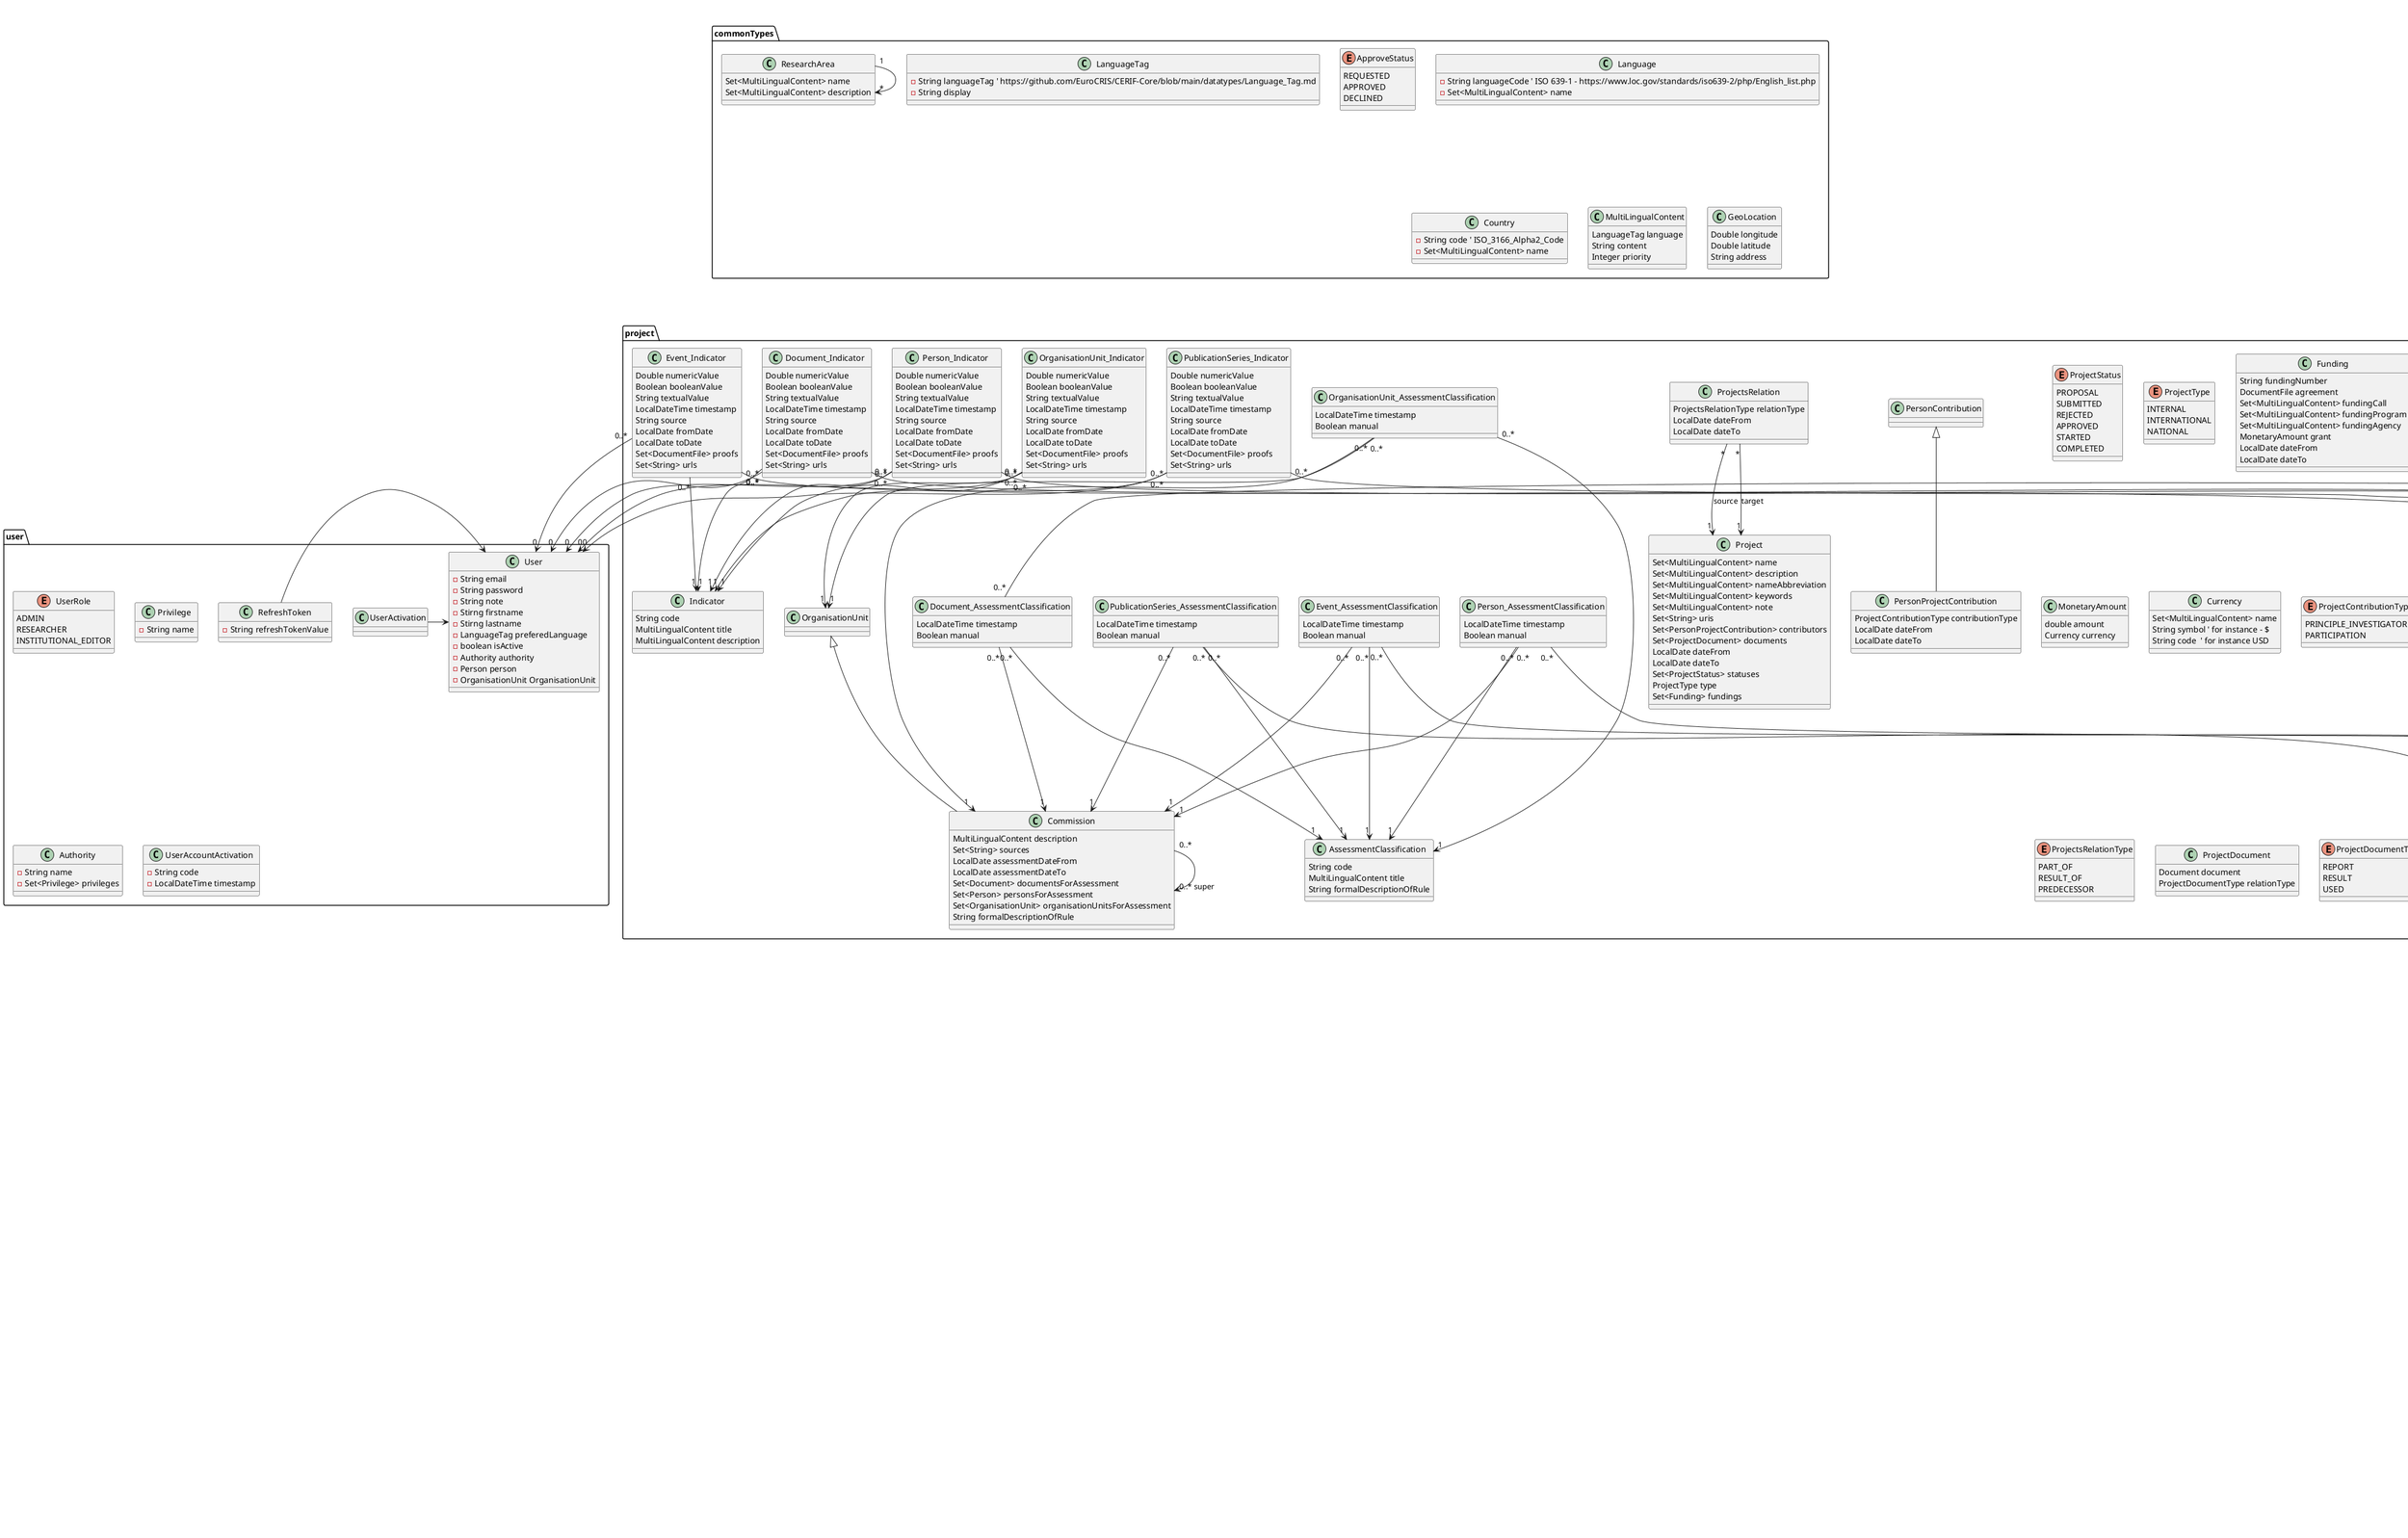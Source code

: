 @startuml teslaris

package commonTypes {

  enum ApproveStatus {
    REQUESTED
    APPROVED
    DECLINED
  }

  class Language {
    -String languageCode ' ISO 639-1 - https://www.loc.gov/standards/iso639-2/php/English_list.php
    -Set<MultiLingualContent> name
  }

  !startsub Language_Tag
    class LanguageTag {
      -String languageTag ' https://github.com/EuroCRIS/CERIF-Core/blob/main/datatypes/Language_Tag.md
      -String display
    }
  !endsub

  class Country {
    -String code ' ISO_3166_Alpha2_Code
    -Set<MultiLingualContent> name
  }

  !startsub Multilingual_Content
    class MultiLingualContent {
      LanguageTag language
      String content
      Integer priority
    }
  !endsub

  class GeoLocation {
    Double longitude
    Double latitude
    String address
  }

  class ResearchArea {
    Set<MultiLingualContent> name
    Set<MultiLingualContent> description
  }
  ResearchArea "1" --> "*" ResearchArea
}


package user {
  enum UserRole {
    ADMIN
    RESEARCHER
    INSTITUTIONAL_EDITOR
  }

  class Privilege {
    -String name
  }
  
  class Authority {
    -String name
    -Set<Privilege> privileges 
  }


  class User {
    -String email
    -String password
    -String note
    -Stirng firstname
    -Stirng lastname
    -LanguageTag preferedLanguage
    -boolean isActive
    -Authority authority
    -Person person
    -OrganisationUnit OrganisationUnit
  }

  class UserAccountActivation {
    -String code
    -LocalDateTime timestamp
  }
  UserActivation -> User

  class RefreshToken {
    -String refreshTokenValue
  }
  RefreshToken -> User
}


package person {

!startsub Person
  class Person {
    -PersonName name
    -Set<PersonName> otherNames
    +String name()
    -Set<Involvement> involvements
    -Set<ExpertiseOrSkill> expertisesAndSkills
    -Set<Prize> prizes
    -Set<MultiLingualContent> biography
    -Set<MultiLingualContent> keyword
    -String apvnt
    -String eCrisId
    -String eNaukaId
    -String orcid
    -String scopusAuthorId
    -Integer oldId
    -Set<ResearchArea> researchAreas
    -ApproveStatus approveStatus
  }
!endsub
  
  class PersonName {
    -String firstname
    -String otherName
    -String lastname
    -LocalDate dateFrom
    -LocalDate dateTo
  }

  class PersonalInfo {
    -LocalDate localBirth
    -String placeOfBrith
    -Sex sex
    -PostalAddress postalAddress
    -Contact contact
  }

  class Contact {
      -String contactEmail
      -String phoneNumber
  }

  class PostalAddress {
     -Country country
     -Set<MultiLingualContent> streetAndNumber
     -Set<MultiLingualContent> city
  }

  class Involvement {
    -LocalDate dateFrom
    -LocalDate dateTo
    -ApproveStatus approveStatus
    -Set<DocumentFile> proofs
    -InvolvementType involvementType
    -Set<MultiLingualContent> affiliationStatement
    ' an entity OrganisationUnit can be linked with Involvement, or it should be only specified in affiliationStatement
    ' it means if I studied in Germany, that institution record wouldn't be created in the database, it will be only specified in affiliationStatement
  }

  enum InvolvementType {
      STUDIED_AT
      COMPLETED_COURSE_AT
      POSTDOC_AT
      MEMBER_OF
      EMPLOYED_AT
      HIRED_BY ' or selfemployed
  }

  Involvement "*" --> "1" Person : person
  Involvement "*" --> "0..1" OrganisationUnit : orgUnit


  class Education extends Involvement {
    -Set<MultiLingualContent> thesisTitle
    -Set<MultiLingualContent> title
    -Set<MultiLingualContent> shortTitle
  }

  class Employment extends Involvement {
    -Position position
    -Set<MultiLingualContent> title
    -Set<MultiLingualContent> role
  }

  class Membership extends Involvement {
      -Set<MultiLingualContent> contributionDescription
      -Set<MultiLingualContent> role
  }

  class ExpertiseOrSkill {
    Set<MultiLingualContent> name
    Set<MultiLingualContent> description
    Set<DocumentFile> proofs
  }

  class LanguageKnowledge extends ExpertiseOrSkill {
      Language language
    '  int speakingLevel
    '  int readingLevel
    '  int writingLevel
  }
  ' the another example of expertise might be usage of some complex piece of equipment

  class Prize {
    Set<MultiLingualContent> title
    Set<MultiLingualContent> description
    Set<DocumentFile> proofs
    LocalDate date
  }

  enum Sex {
    MALE
    FEMALE
  }

}

package institution {
  !startsub Organisation_Unit
    class OrganisationUnit {
      -Set<MultiLingualContent> name
      -String nameAbbreviation
      -Set<MultiLingualContent> keyword
      -Set<ResearchArea> researchAreas
      -GeoLocation location
      -ApproveStatus approveStatus
      -Integer oldId
      -String scopusAfid
    }
  !endsub

  OrganisationUnitsRelation "*" --> "0..1" OrganisationUnit : source
  OrganisationUnitsRelation "*" --> "0..1" OrganisationUnit : target

  class OrganisationUnitsRelation {
    Set<MultiLingualContent> sourceAffiliationStatement
    Set<MultiLingualContent> targetAffiliationStatement
    OrganisationUnitRelationType relationType
    LocalDate dateFrom
    LocalDate dateTo
    ApproveStatus approveStatus
    Set<DocumentFile> proofs
  }


  enum OrganisationUnitsRelationType {
    BELONGS_TO
    MEMBER_OF
  }

}

package document {

  !startsub Person_Contribution
    enum DocumentContributionType {
      AUTHOR
      EDITOR
      REVIEWER
      ADVISOR
      ' TODO: check contribution types at https://credit.niso.org/ and https://github.com/EuroCRIS/CERIF-Vocabularies/blob/master/PersonOutputContributions.xml
    }
  !endsub

  class Publisher {
    -Set<MultiLingualContent> name
    -Set<MultiLingualContent> place
    -Set<MultiLingualContent> state
  }

  !startsub Person_Contribution
    class PersonContribution {
      -Person person
      -Set<MultiLingualContent> contributionDescription
      -AffiliationStatement affiliationStatement
      -Set<OrganisationUnit> institutions
      -Integer orderNumber
      -ApproveStatus approveStatus
      ' TODO: maybe we need here a new enumeration, whether contribution is claimed or not by author
    }

    PersonContribution "*" --> "0..1" OrganisationUnit
    PersonContribution "*" --> "1" Person
    PersonContribution "1" --> "0..1" AffiliationStatement
  !endsub

  !startsub Person_Contribution
    class AffiliationStatement {
      Set<MultiLingualContent> displayAffiliationStatement
      PersonName displayPersonName
      PostalAddress address
      Contact contact
    }
  !endsub

  !startsub Person_Document_Contribution
    class PersonDocumentContribution extends PersonContribution {
      -DocumentContributionType contributionType
      -boolean mainContributor
      -boolean correspondingContributor
    }
  !endsub

  !startsub Person_Contribution
    class DocumentFile {
      String filename
      String serverFilename
      Set<MultiLingualContent> description
      String mimeType
      Long fileSize
      ResourceType resourceType
      License license
    }
  !endsub

  enum License {
    BSD
    CREATIVE_COMMONS
    APACHE
  }

  enum ResourceType {
    PREPRINT
    OFFICIAL_PUBLICATION
    SUPPLEMENT
  }

  !startsub Document
    class Document {
      -Set<MultiLingualContent> title
      -Set<MultiLingualContent> subTitle
      -Set<MultiLingualContent> description
      -Set<MultiLingualContent> note
      -Set<PersonDocumentContribution> contributors
      -Set<String> uris
      -String documentDate
      -Set<DocumentFile> fileItems
      -Set<DocumentFile> proof
      -Set<MultiLingualContent> keywords
      -ApproveStatus approveStatus
      -String note
      -String doi
      -String scopusId
      -Integer oldId
    }
  !endsub

  class ProceedingsPublication extends Document {
    -String startPage;
    -String endPage;
    -Integer numberOfPages
    -String articleNumber
  }

  class Proceedings extends Document {
    -String eISBN
    -String printISBN
    -Integer numberOfPages
    -Set<LanguageTag> languages
    -String publicationSeriesVolume
    -String publicationSeriesIssue
  }

  class Conference extends Event{
    -String number
    -String fee
  }

  !startsub Event
    class Event {
      -Set<MultiLingualContent> name
      -Set<MultiLingualContent> nameAbbreviation
      -Set<MultiLingualContent> description
      -Set<MultiLingualContent> keywords
      -Boolean serialEvent
      -LocalDate dateFrom
      -LocalDate dateTo
      -Set<MultiLingualContent> state
      -Set<MultiLingualContent> place
      -Set<PersonEventContribution> contributors
      -Integer oldId
    }
  !endsub

  enum EventContributionType {
     ORGANIZATION_BOARD_CHAIR
     ORGANIZATION_BOARD_MEMBER
     REVIEWER
     PROGRAMME_BOARD_MEMBER  ' TODO: check other types here - https://github.com/EuroCRIS/CERIF-Vocabularies/blob/master/PersonEventInvolvements.xml
     SPEAKER
     PANELISTS
     CHAIR
     AUDIENCE
     DEMONSTRATOR
  }

  class PersonEventContribution extends PersonContribution {
     -EventContributionType contributionType
  }

  EventsRelation "*" --> "0..1" Event : source
  EventsRelation "*" --> "0..1" Event : target

  class EventsRelation {
    EventsRelationType relationType
  }


  enum EventsRelationType {
    PART_OF
' the relation type above is used to link one event which is part of the another event (for instance, workshop at a conference)
    BELONGS_TO_SERIES
' the relation type above is used to link an event occurence (conference, for instance ICIST 2023) with event series (event with data property serialEvent=true, for instance ICIST)
    COLLOCATED_WITH
' the relation type above is used to link two events organized together
  }

  ProceedingsPublication "1..*" --> "1" Proceedings
' Proceedings "1..*" --> "1" Conference the relation below should replace this one. However, the conference should have one or more linked proceedings,
' but also any event (for instance plenary presentation is an event which is part of conference) could have linked documents (presentation, dataset, etc.)
  
  !startsub Document
    Document "*" --> "0..1" Event
    Document "*" --> "1..*" PersonDocumentContribution
  !endsub
  
  Proceedings "1..*" --> "0..1" PublicationSeries : publicationSeries

  !startsub Journal_Publication
    class JournalPublication extends Document {
      -String startPage;
      -String endPage;
      -Integer numberOfPages
      -String articleNumber
      -String volume
      -String issue
    }
  !endsub

  class PublicationSeries {
    -String eISSN
    -String printISSN
    -Set<PersonJournalContribution> contributors
    -Set<LanguageTag> languages
    -Set<MultiLingualContent> name
    -Set<MultiLingualContent> nameAbbreviation
    -Integer oldId
  }

  class Journal extends PublicationSeries {
  }

  class BookSeries extends PublicationSeries {
    ' for instance https://www.springer.com/gp/computer-science/lncs
  }

  class PersonJournalContribution extends PersonContribution {
    -JournalContributionType contributionType
    -LocalDate dateFrom
    -LocalDate dateTo
  }

  enum JournalContributionType {
    EDITOR
    ASSOCIATE_EDITOR
    REVIEWER
    SCIENTIFIC_BOARD_MEMBER
  }


  JournalPublication "1..*" --> "1" Journal

  class MonographPublication extends Document {
    -String startPage;
	-String endPage
    -Integer numberOfPages
    -String articleNumber
  }

  class Monograph extends Document {
    -String printISBN
    -String eISBN
    -Integer numberOfPages
    -String volume
    ' volume and number are defined only in the case publicationSeries is defined.
    ' We can even model that with link entity PublicationToPublicationSeriesRelation (with volume and number)
    -String number
    -Set<LanguageTag> languages
    -ResearchArea researchArea
  }

  Monograph "1..*" --> "0..1" PublicationSeries : publicationSeries

  MonographPublication "1..*" --> "1" Monograph

  class Patent extends Document {
    -String number;
  }

  class InformativeAttachment extends Document {
  }

  class EncyclopedicContribution extends Document {
  }

  class LexicographicContribution extends Document {
  }

  class ScientificCritic extends Document {
  }

  ScientificCritic "1..*" --> "1" Journal

  ScientificCritic "1..*" --> "1" Monograph

  ScientificCritic "1..*" --> "1" Proceedings

  class Polemics extends Document {
  }

  Polemics "1..*" --> "1" Journal

  Polemics "1..*" --> "1" Monograph

  Polemics "1..*" --> "1" Proceedings

  class Thesis extends Document {
    -OrganisationUnit OrganisationUnit
    -ThesisCategory category
    -Integer numberOfPages
    -Set<LanguageTag> languages
    -ResearchArea researchArea
  }

  class Dataset extends Document {
    -String internalNumber
  }

  class Software extends Document {
    -String internalNumber
  }

  enum ThesisCategory {
    MR
    PHD
    MASTER
    BACHELOR
  }


  Document "1" --> "1..*" PersonDocumentContribution
  Journal "1" --> "1..*" PersonJournalContribution
  Event "1" --> "1..*" PersonEventContribution
  Thesis "0..*" --> "1" Publisher
  Monograph "0..*" --> "1" Publisher
  Proceedings "0..*" --> "1" Publisher
  Patent "0..*" --> "1" Publisher
  Dataset "0..*" --> "1" Publisher
  Software "0..*" --> "1" Publisher


  DocumentsRelation "*" --> "0..1" Document : source
  DocumentsRelation "*" --> "0..1" Document : target

  class DocumentsRelation {
    DocumentsRelationType relationType
  }


  enum DocumentsRelationType {
    PART_OF
    USED_BY
    CITED_BY
    RESULT_OF
  }

}

package project {

  class Project {
    Set<MultiLingualContent> name
    Set<MultiLingualContent> description
    Set<MultiLingualContent> nameAbbreviation
    Set<MultiLingualContent> keywords
    Set<MultiLingualContent> note
    Set<String> uris
    Set<PersonProjectContribution> contributors
    Set<ProjectDocument> documents
    LocalDate dateFrom
    LocalDate dateTo
    Set<ProjectStatus> statuses
    ProjectType type
    Set<Funding> fundings
  }

  enum ProjectStatus {
    PROPOSAL
    SUBMITTED
    REJECTED
    APPROVED
    STARTED
    COMPLETED
  }

  enum ProjectType {
    INTERNAL
    INTERNATIONAL
    NATIONAL
  }

  class Funding {
    String fundingNumber
    DocumentFile agreement
    Set<MultiLingualContent> fundingCall
    Set<MultiLingualContent> fundingProgram
    Set<MultiLingualContent> fundingAgency
    MonetaryAmount grant
    LocalDate dateFrom
    LocalDate dateTo
  }

  class MonetaryAmount {
    double amount
    Currency currency
  }

  class Currency {
    Set<MultiLingualContent> name
    String symbol ' for instance - $
    String code  ' for instance USD
  }

  class PersonProjectContribution extends PersonContribution {
    ProjectContributionType contributionType
    LocalDate dateFrom
    LocalDate dateTo
  }

  enum ProjectContributionType {
    PRINCIPLE_INVESTIGATOR
    PARTICIPATION
  }

  ProjectsRelation "*" --> "1" Project : source
  ProjectsRelation "*" --> "1" Project : target

  class ProjectsRelation {
    ProjectsRelationType relationType
    LocalDate dateFrom
    LocalDate dateTo
  }


  enum ProjectsRelationType {
    PART_OF
    RESULT_OF
    PREDECESSOR
  }


  class ProjectDocument {
    Document document
    ProjectDocumentType relationType
  }


  enum ProjectDocumentType {
    REPORT
    RESULT
    USED
  }

  class AssessmentRulebook {
    MultiLingualContent title
    MultiLingualContent description
    LocalDate issueDate
    DocumentFile pdf
  }

  AssessmentRulebook "0..*" --> "1" Publisher

  AssessmentRulebook "0..*" --> "0..*" AssessmentMeasure

  class AssessmentMeasure {
    String code
    ' M28b
    ' M22
    Double refreshTokenValue
    ' 2.5
    MultiLingualContent title
    ' examples of Serbian rule book:
    ' Uređivanje istaknutog međunarodnog naučnog   M28b  2,5  2,5  2,5  2,5  časopisa (gost urednik) ili publikacije sa monografskim delima kategorije M14
    ' Autor rada u istaknutom međunarodnom časopisu
    String formalDescriptionOfRule
    ' rule is based on assessment classification and commission properties
  }

  class AssessmentClassification {
    String code
    ' international journal
    ' leading international journal
    MultiLingualContent title
    String formalDescriptionOfRule
    ' rule is based on indicators and commission properties
  }

  class Commission extends OrganisationUnit {
    MultiLingualContent description
    ' it might be description of the commission goal, for instance comission for promotion to higher position, or Faculty of Sciences commission, or national/Serbian ministry of science commission
    Set<String> sources
    LocalDate assessmentDateFrom
    LocalDate assessmentDateTo
    Set<Document> documentsForAssessment
    Set<Person> personsForAssessment
    Set<OrganisationUnit> organisationUnitsForAssessment
    String formalDescriptionOfRule
    ' it additionally defining rules for automatic determination of assessment classification, for instance all research areas are taken into account and the best classification is taken into account
    ' we should consider whether researchAreas (inherited from OrganisationUnit), sources, assessmentDateFrom and assessmentDateTo can be specified through formal description
  }

  Commission "0..*" --> "0..* super" Commission

  class Document_AssessmentClassification {
    LocalDateTime timestamp
    Boolean manual
  }

  Document_AssessmentClassification "0..*" --> "1" Commission
  Document_AssessmentClassification "0..*" --> "1" Document
  Document_AssessmentClassification "0..*" --> "1" AssessmentClassification

  class Event_AssessmentClassification {
    LocalDateTime timestamp
    Boolean manual
  }

  Event_AssessmentClassification "0..*" --> "1" Commission
  Event_AssessmentClassification "0..*" --> "1" Event
  Event_AssessmentClassification "0..*" --> "1" AssessmentClassification

  class PublicationSeries_AssessmentClassification {
    LocalDateTime timestamp
    Boolean manual
  }

  PublicationSeries_AssessmentClassification "0..*" --> "1" Commission
  PublicationSeries_AssessmentClassification "0..*" --> "1" PublicationSeries
  PublicationSeries_AssessmentClassification "0..*" --> "1" AssessmentClassification

  class Person_AssessmentClassification {
    LocalDateTime timestamp
    Boolean manual
  }

  Person_AssessmentClassification "0..*" --> "1" Commission
  Person_AssessmentClassification "0..*" --> "1" Person
  Person_AssessmentClassification "0..*" --> "1" AssessmentClassification

  class OrganisationUnit_AssessmentClassification {
    LocalDateTime timestamp
    Boolean manual
  }

  OrganisationUnit_AssessmentClassification "0..*" --> "1" Commission
  OrganisationUnit_AssessmentClassification "0..*" --> "1" OrganisationUnit
  OrganisationUnit_AssessmentClassification "0..*" --> "1" AssessmentClassification

  class Indicator {
    String code
    MultiLingualContent title
    ' h-index
    ' two years impact factor (numeric value in PublicationSeries_Indicator - 1.138)
    ' two years impact factor position (number value in PublicationSeries_Indicator - 56, meaning a journal is 56th in the list according to two years impact factor )
    ' two years impact factor fraction (number value in PublicationSeries_Indicator - 0.17, meaning a journal belongs to 17% of the best journals in a research field)
    ' AMS journal (boolean value in PublicationSeries_Indicator, true - journal belongs to AMS list, false - not belongs to the list)
    ' etc.
    MultiLingualContent description
  }

  class Document_Indicator {
    Double numericValue
    Boolean booleanValue
    String textualValue
    LocalDateTime timestamp
    String source
    LocalDate fromDate
    LocalDate toDate
    Set<DocumentFile> proofs
    Set<String> urls
  }

  Document_Indicator "0..*" --> "1" Indicator
  Document_Indicator "0..*" --> "1" Document
  Document_Indicator "0..*" --> "0" User
  ' in some cases there won't be user, it will be the result of importing journal impact factors for example
  ' can we record also those different automatic scripts in some Document_Indicator field?

  class Event_Indicator {
    Double numericValue
    Boolean booleanValue
    String textualValue
    LocalDateTime timestamp
    String source
    LocalDate fromDate
    LocalDate toDate
    Set<DocumentFile> proofs
    Set<String> urls
  }

  Event_Indicator "0..*" --> "1" Indicator
  Event_Indicator "0..*" --> "1" Event
  Event_Indicator "0..*" --> "0" User

  class PublicationSeries_Indicator {
    Double numericValue
    Boolean booleanValue
    String textualValue
    LocalDateTime timestamp
    String source
    LocalDate fromDate
    LocalDate toDate
    Set<DocumentFile> proofs
    Set<String> urls
  }

  PublicationSeries_Indicator "0..*" --> "1" Indicator
  PublicationSeries_Indicator "0..*" --> "1" PublicationSeries
  PublicationSeries_Indicator "0..*" --> "0" User

  class Person_Indicator {
    Double numericValue
    Boolean booleanValue
    String textualValue
    LocalDateTime timestamp
    String source
    LocalDate fromDate
    LocalDate toDate
    Set<DocumentFile> proofs
    Set<String> urls
  }

  Person_Indicator "0..*" --> "1" Indicator
  Person_Indicator "0..*" --> "1" Person
  Person_Indicator "0..*" --> "0" User

  class OrganisationUnit_Indicator {
    Double numericValue
    Boolean booleanValue
    String textualValue
    LocalDateTime timestamp
    String source
    LocalDate fromDate
    LocalDate toDate
    Set<DocumentFile> proofs
    Set<String> urls
  }

  OrganisationUnit_Indicator "0..*" --> "1" Indicator
  OrganisationUnit_Indicator "0..*" --> "1" OrganisationUnit
  OrganisationUnit_Indicator "0..*" --> "0" User

}

@enduml


